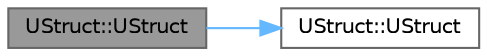 digraph "UStruct::UStruct"
{
 // INTERACTIVE_SVG=YES
 // LATEX_PDF_SIZE
  bgcolor="transparent";
  edge [fontname=Helvetica,fontsize=10,labelfontname=Helvetica,labelfontsize=10];
  node [fontname=Helvetica,fontsize=10,shape=box,height=0.2,width=0.4];
  rankdir="LR";
  Node1 [id="Node000001",label="UStruct::UStruct",height=0.2,width=0.4,color="gray40", fillcolor="grey60", style="filled", fontcolor="black",tooltip=" "];
  Node1 -> Node2 [id="edge1_Node000001_Node000002",color="steelblue1",style="solid",tooltip=" "];
  Node2 [id="Node000002",label="UStruct::UStruct",height=0.2,width=0.4,color="grey40", fillcolor="white", style="filled",URL="$dc/d19/classUStruct.html#a8c84fcc7584f4275efd7182dcdbbac5c",tooltip=" "];
}
